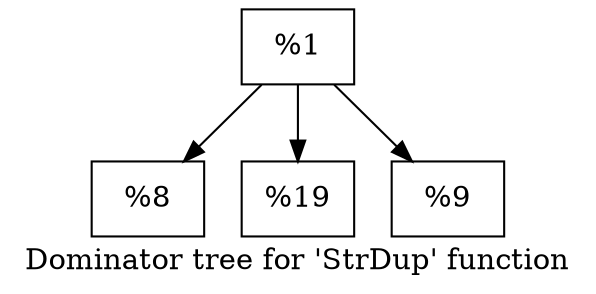 digraph "Dominator tree for 'StrDup' function" {
	label="Dominator tree for 'StrDup' function";

	Node0x25a63c0 [shape=record,label="{%1}"];
	Node0x25a63c0 -> Node0x259e080;
	Node0x25a63c0 -> Node0x2599080;
	Node0x25a63c0 -> Node0x258d430;
	Node0x259e080 [shape=record,label="{%8}"];
	Node0x2599080 [shape=record,label="{%19}"];
	Node0x258d430 [shape=record,label="{%9}"];
}
